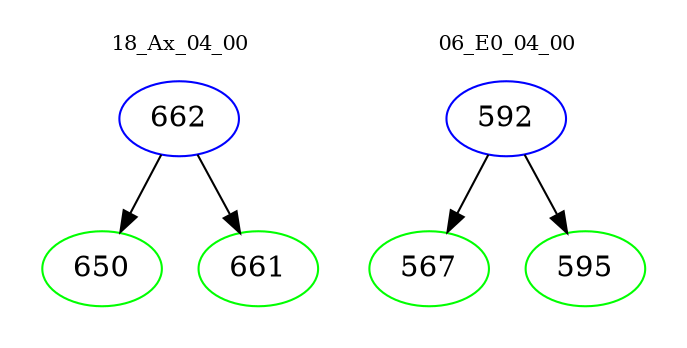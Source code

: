 digraph{
subgraph cluster_0 {
color = white
label = "18_Ax_04_00";
fontsize=10;
T0_662 [label="662", color="blue"]
T0_662 -> T0_650 [color="black"]
T0_650 [label="650", color="green"]
T0_662 -> T0_661 [color="black"]
T0_661 [label="661", color="green"]
}
subgraph cluster_1 {
color = white
label = "06_E0_04_00";
fontsize=10;
T1_592 [label="592", color="blue"]
T1_592 -> T1_567 [color="black"]
T1_567 [label="567", color="green"]
T1_592 -> T1_595 [color="black"]
T1_595 [label="595", color="green"]
}
}
